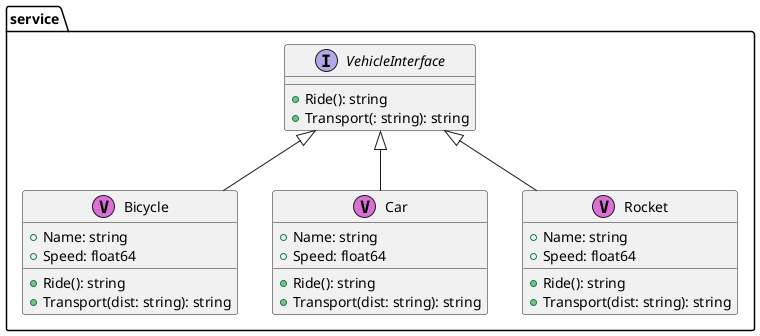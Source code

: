 @startuml

package "service" {
	class "Bicycle" as service.Bicycle <<V,Orchid>> {
		+Name: string
		+Speed: float64
		+Ride(): string
		+Transport(dist: string): string
	}
}



package "service" {
	class "Car" as service.Car <<V,Orchid>> {
		+Name: string
		+Speed: float64
		+Ride(): string
		+Transport(dist: string): string
	}
}



package "service" {
	class "Rocket" as service.Rocket <<V,Orchid>> {
		+Name: string
		+Speed: float64
		+Ride(): string
		+Transport(dist: string): string
	}
}



package "service" {
	interface "VehicleInterface" as service.VehicleInterface {
		+Ride(): string
		+Transport(: string): string
	}
}



	service.Bicycle -up-|> service.VehicleInterface
	service.Car -up-|> service.VehicleInterface
	service.Rocket -up-|> service.VehicleInterface


@enduml
